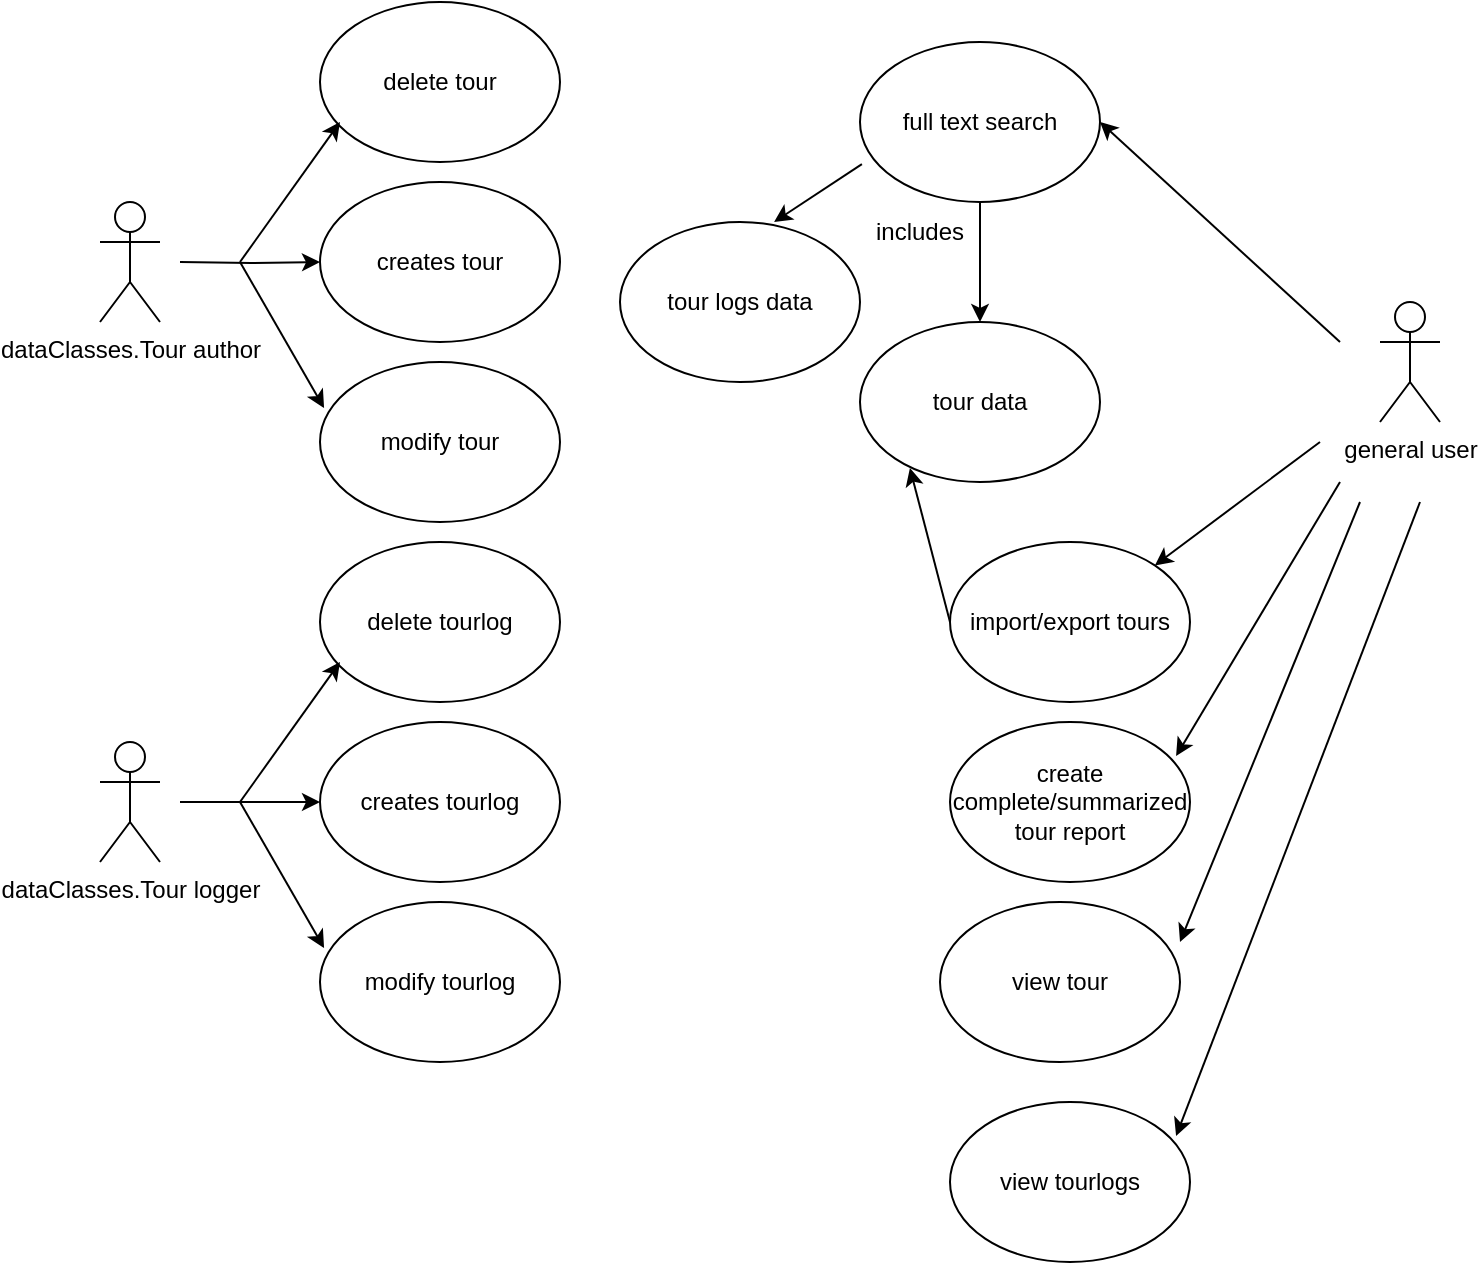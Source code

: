 <mxfile version="21.3.0" type="device">
  <diagram name="Page-1" id="e7e014a7-5840-1c2e-5031-d8a46d1fe8dd">
    <mxGraphModel dx="1050" dy="538" grid="1" gridSize="10" guides="1" tooltips="1" connect="1" arrows="1" fold="1" page="1" pageScale="1" pageWidth="1169" pageHeight="826" background="none" math="0" shadow="0">
      <root>
        <mxCell id="0" />
        <mxCell id="1" parent="0" />
        <mxCell id="ojBrQ1363FCawFamaWj1-41" value="&lt;div&gt;creates tour&lt;/div&gt;" style="ellipse;whiteSpace=wrap;html=1;" vertex="1" parent="1">
          <mxGeometry x="270" y="130" width="120" height="80" as="geometry" />
        </mxCell>
        <mxCell id="ojBrQ1363FCawFamaWj1-46" style="edgeStyle=orthogonalEdgeStyle;rounded=0;orthogonalLoop=1;jettySize=auto;html=1;entryX=0;entryY=0.5;entryDx=0;entryDy=0;" edge="1" parent="1" target="ojBrQ1363FCawFamaWj1-41">
          <mxGeometry relative="1" as="geometry">
            <mxPoint x="200" y="170" as="sourcePoint" />
          </mxGeometry>
        </mxCell>
        <mxCell id="ojBrQ1363FCawFamaWj1-44" value="&lt;div&gt;dataClasses.Tour author&lt;/div&gt;" style="shape=umlActor;verticalLabelPosition=bottom;verticalAlign=top;html=1;outlineConnect=0;" vertex="1" parent="1">
          <mxGeometry x="160" y="140" width="30" height="60" as="geometry" />
        </mxCell>
        <mxCell id="ojBrQ1363FCawFamaWj1-48" value="dataClasses.Tour logger" style="shape=umlActor;verticalLabelPosition=bottom;verticalAlign=top;html=1;outlineConnect=0;" vertex="1" parent="1">
          <mxGeometry x="160" y="410" width="30" height="60" as="geometry" />
        </mxCell>
        <mxCell id="ojBrQ1363FCawFamaWj1-58" value="delete tour" style="ellipse;whiteSpace=wrap;html=1;" vertex="1" parent="1">
          <mxGeometry x="270" y="40" width="120" height="80" as="geometry" />
        </mxCell>
        <mxCell id="ojBrQ1363FCawFamaWj1-59" value="modify tour" style="ellipse;whiteSpace=wrap;html=1;" vertex="1" parent="1">
          <mxGeometry x="270" y="220" width="120" height="80" as="geometry" />
        </mxCell>
        <mxCell id="ojBrQ1363FCawFamaWj1-60" value="" style="endArrow=classic;html=1;rounded=0;entryX=0.017;entryY=0.288;entryDx=0;entryDy=0;entryPerimeter=0;" edge="1" parent="1" target="ojBrQ1363FCawFamaWj1-59">
          <mxGeometry width="50" height="50" relative="1" as="geometry">
            <mxPoint x="230" y="170" as="sourcePoint" />
            <mxPoint x="230" y="250" as="targetPoint" />
          </mxGeometry>
        </mxCell>
        <mxCell id="ojBrQ1363FCawFamaWj1-61" value="" style="endArrow=classic;html=1;rounded=0;" edge="1" parent="1">
          <mxGeometry width="50" height="50" relative="1" as="geometry">
            <mxPoint x="230" y="170" as="sourcePoint" />
            <mxPoint x="280" y="100" as="targetPoint" />
          </mxGeometry>
        </mxCell>
        <mxCell id="ojBrQ1363FCawFamaWj1-62" value="&lt;div&gt;creates tourlog&lt;/div&gt;" style="ellipse;whiteSpace=wrap;html=1;" vertex="1" parent="1">
          <mxGeometry x="270" y="400" width="120" height="80" as="geometry" />
        </mxCell>
        <mxCell id="ojBrQ1363FCawFamaWj1-63" value="delete tourlog" style="ellipse;whiteSpace=wrap;html=1;" vertex="1" parent="1">
          <mxGeometry x="270" y="310" width="120" height="80" as="geometry" />
        </mxCell>
        <mxCell id="ojBrQ1363FCawFamaWj1-64" value="modify tourlog" style="ellipse;whiteSpace=wrap;html=1;" vertex="1" parent="1">
          <mxGeometry x="270" y="490" width="120" height="80" as="geometry" />
        </mxCell>
        <mxCell id="ojBrQ1363FCawFamaWj1-65" value="" style="endArrow=classic;html=1;rounded=0;entryX=0.017;entryY=0.288;entryDx=0;entryDy=0;entryPerimeter=0;" edge="1" parent="1" target="ojBrQ1363FCawFamaWj1-64">
          <mxGeometry width="50" height="50" relative="1" as="geometry">
            <mxPoint x="230" y="440" as="sourcePoint" />
            <mxPoint x="230" y="520" as="targetPoint" />
          </mxGeometry>
        </mxCell>
        <mxCell id="ojBrQ1363FCawFamaWj1-66" value="" style="endArrow=classic;html=1;rounded=0;" edge="1" parent="1">
          <mxGeometry width="50" height="50" relative="1" as="geometry">
            <mxPoint x="230" y="440" as="sourcePoint" />
            <mxPoint x="280" y="370" as="targetPoint" />
          </mxGeometry>
        </mxCell>
        <mxCell id="ojBrQ1363FCawFamaWj1-67" style="edgeStyle=orthogonalEdgeStyle;rounded=0;orthogonalLoop=1;jettySize=auto;html=1;entryX=0;entryY=0.5;entryDx=0;entryDy=0;" edge="1" parent="1" target="ojBrQ1363FCawFamaWj1-62">
          <mxGeometry relative="1" as="geometry">
            <mxPoint x="200" y="440" as="sourcePoint" />
            <mxPoint x="280" y="180" as="targetPoint" />
            <Array as="points">
              <mxPoint x="240" y="440" />
              <mxPoint x="240" y="440" />
            </Array>
          </mxGeometry>
        </mxCell>
        <mxCell id="ojBrQ1363FCawFamaWj1-68" value="general user" style="shape=umlActor;verticalLabelPosition=bottom;verticalAlign=top;html=1;outlineConnect=0;" vertex="1" parent="1">
          <mxGeometry x="800" y="190" width="30" height="60" as="geometry" />
        </mxCell>
        <mxCell id="ojBrQ1363FCawFamaWj1-69" value="full text search" style="ellipse;whiteSpace=wrap;html=1;" vertex="1" parent="1">
          <mxGeometry x="540" y="60" width="120" height="80" as="geometry" />
        </mxCell>
        <mxCell id="ojBrQ1363FCawFamaWj1-70" value="" style="endArrow=classic;html=1;rounded=0;entryX=1;entryY=0.5;entryDx=0;entryDy=0;" edge="1" parent="1" target="ojBrQ1363FCawFamaWj1-69">
          <mxGeometry width="50" height="50" relative="1" as="geometry">
            <mxPoint x="780" y="210" as="sourcePoint" />
            <mxPoint x="740" y="90" as="targetPoint" />
          </mxGeometry>
        </mxCell>
        <mxCell id="ojBrQ1363FCawFamaWj1-71" value="tour data" style="ellipse;whiteSpace=wrap;html=1;" vertex="1" parent="1">
          <mxGeometry x="540" y="200" width="120" height="80" as="geometry" />
        </mxCell>
        <mxCell id="ojBrQ1363FCawFamaWj1-72" value="tour logs data" style="ellipse;whiteSpace=wrap;html=1;" vertex="1" parent="1">
          <mxGeometry x="420" y="150" width="120" height="80" as="geometry" />
        </mxCell>
        <mxCell id="ojBrQ1363FCawFamaWj1-73" value="" style="endArrow=classic;html=1;rounded=0;entryX=0.642;entryY=0;entryDx=0;entryDy=0;entryPerimeter=0;exitX=0.008;exitY=0.763;exitDx=0;exitDy=0;exitPerimeter=0;" edge="1" parent="1" source="ojBrQ1363FCawFamaWj1-69" target="ojBrQ1363FCawFamaWj1-72">
          <mxGeometry width="50" height="50" relative="1" as="geometry">
            <mxPoint x="500" y="120" as="sourcePoint" />
            <mxPoint x="550" y="70" as="targetPoint" />
          </mxGeometry>
        </mxCell>
        <mxCell id="ojBrQ1363FCawFamaWj1-74" value="" style="endArrow=classic;html=1;rounded=0;exitX=0.5;exitY=1;exitDx=0;exitDy=0;entryX=0.5;entryY=0;entryDx=0;entryDy=0;" edge="1" parent="1" source="ojBrQ1363FCawFamaWj1-69" target="ojBrQ1363FCawFamaWj1-71">
          <mxGeometry width="50" height="50" relative="1" as="geometry">
            <mxPoint x="660" y="200" as="sourcePoint" />
            <mxPoint x="710" y="150" as="targetPoint" />
          </mxGeometry>
        </mxCell>
        <mxCell id="ojBrQ1363FCawFamaWj1-75" value="includes" style="text;html=1;strokeColor=none;fillColor=none;align=center;verticalAlign=middle;whiteSpace=wrap;rounded=0;" vertex="1" parent="1">
          <mxGeometry x="540" y="140" width="60" height="30" as="geometry" />
        </mxCell>
        <mxCell id="ojBrQ1363FCawFamaWj1-76" value="import/export tours" style="ellipse;whiteSpace=wrap;html=1;" vertex="1" parent="1">
          <mxGeometry x="585" y="310" width="120" height="80" as="geometry" />
        </mxCell>
        <mxCell id="ojBrQ1363FCawFamaWj1-77" value="" style="endArrow=classic;html=1;rounded=0;entryX=1;entryY=0;entryDx=0;entryDy=0;" edge="1" parent="1" target="ojBrQ1363FCawFamaWj1-76">
          <mxGeometry width="50" height="50" relative="1" as="geometry">
            <mxPoint x="770" y="260" as="sourcePoint" />
            <mxPoint x="810" y="160" as="targetPoint" />
          </mxGeometry>
        </mxCell>
        <mxCell id="ojBrQ1363FCawFamaWj1-78" value="" style="endArrow=classic;html=1;rounded=0;entryX=0.208;entryY=0.913;entryDx=0;entryDy=0;entryPerimeter=0;exitX=0;exitY=0.5;exitDx=0;exitDy=0;" edge="1" parent="1" source="ojBrQ1363FCawFamaWj1-76" target="ojBrQ1363FCawFamaWj1-71">
          <mxGeometry width="50" height="50" relative="1" as="geometry">
            <mxPoint x="580" y="420" as="sourcePoint" />
            <mxPoint x="630" y="370" as="targetPoint" />
          </mxGeometry>
        </mxCell>
        <mxCell id="ojBrQ1363FCawFamaWj1-82" value="create complete/summarized tour report" style="ellipse;whiteSpace=wrap;html=1;" vertex="1" parent="1">
          <mxGeometry x="585" y="400" width="120" height="80" as="geometry" />
        </mxCell>
        <mxCell id="ojBrQ1363FCawFamaWj1-83" value="view tour" style="ellipse;whiteSpace=wrap;html=1;" vertex="1" parent="1">
          <mxGeometry x="580" y="490" width="120" height="80" as="geometry" />
        </mxCell>
        <mxCell id="ojBrQ1363FCawFamaWj1-84" value="view tourlogs" style="ellipse;whiteSpace=wrap;html=1;" vertex="1" parent="1">
          <mxGeometry x="585" y="590" width="120" height="80" as="geometry" />
        </mxCell>
        <mxCell id="ojBrQ1363FCawFamaWj1-85" value="" style="endArrow=classic;html=1;rounded=0;entryX=0.942;entryY=0.213;entryDx=0;entryDy=0;entryPerimeter=0;" edge="1" parent="1" target="ojBrQ1363FCawFamaWj1-82">
          <mxGeometry width="50" height="50" relative="1" as="geometry">
            <mxPoint x="780" y="280" as="sourcePoint" />
            <mxPoint x="810" y="320" as="targetPoint" />
          </mxGeometry>
        </mxCell>
        <mxCell id="ojBrQ1363FCawFamaWj1-86" value="" style="endArrow=classic;html=1;rounded=0;entryX=1;entryY=0.25;entryDx=0;entryDy=0;entryPerimeter=0;" edge="1" parent="1" target="ojBrQ1363FCawFamaWj1-83">
          <mxGeometry width="50" height="50" relative="1" as="geometry">
            <mxPoint x="790" y="290" as="sourcePoint" />
            <mxPoint x="708" y="427" as="targetPoint" />
          </mxGeometry>
        </mxCell>
        <mxCell id="ojBrQ1363FCawFamaWj1-87" value="" style="endArrow=classic;html=1;rounded=0;entryX=0.942;entryY=0.213;entryDx=0;entryDy=0;entryPerimeter=0;" edge="1" parent="1" target="ojBrQ1363FCawFamaWj1-84">
          <mxGeometry width="50" height="50" relative="1" as="geometry">
            <mxPoint x="820" y="290" as="sourcePoint" />
            <mxPoint x="730" y="510" as="targetPoint" />
          </mxGeometry>
        </mxCell>
      </root>
    </mxGraphModel>
  </diagram>
</mxfile>
